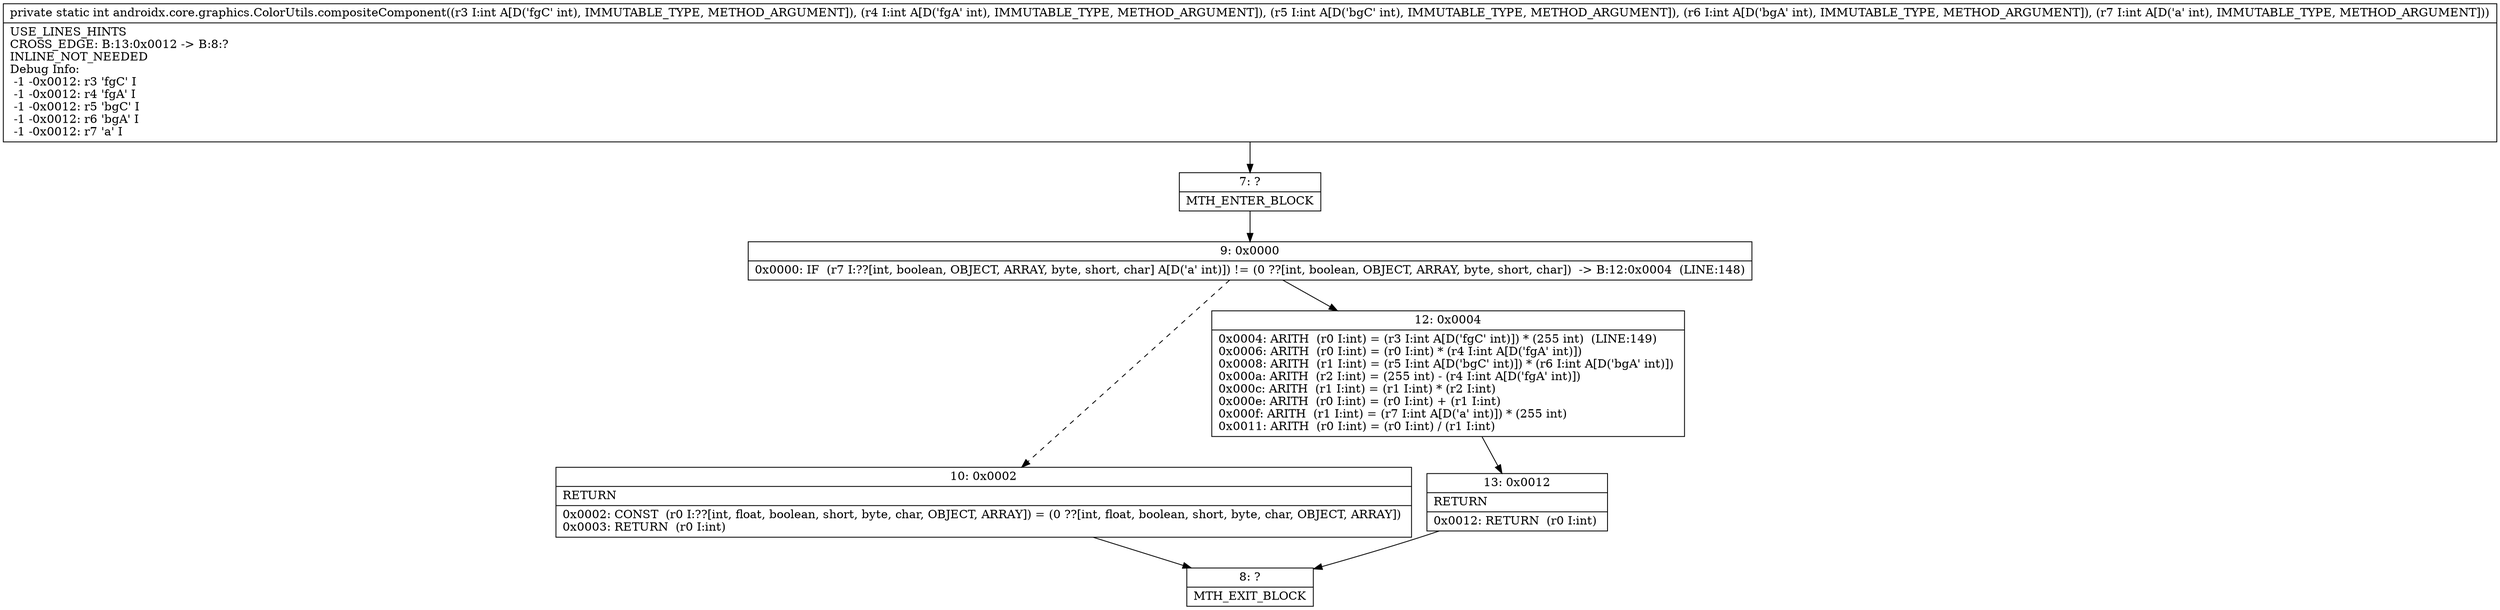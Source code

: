 digraph "CFG forandroidx.core.graphics.ColorUtils.compositeComponent(IIIII)I" {
Node_7 [shape=record,label="{7\:\ ?|MTH_ENTER_BLOCK\l}"];
Node_9 [shape=record,label="{9\:\ 0x0000|0x0000: IF  (r7 I:??[int, boolean, OBJECT, ARRAY, byte, short, char] A[D('a' int)]) != (0 ??[int, boolean, OBJECT, ARRAY, byte, short, char])  \-\> B:12:0x0004  (LINE:148)\l}"];
Node_10 [shape=record,label="{10\:\ 0x0002|RETURN\l|0x0002: CONST  (r0 I:??[int, float, boolean, short, byte, char, OBJECT, ARRAY]) = (0 ??[int, float, boolean, short, byte, char, OBJECT, ARRAY]) \l0x0003: RETURN  (r0 I:int) \l}"];
Node_8 [shape=record,label="{8\:\ ?|MTH_EXIT_BLOCK\l}"];
Node_12 [shape=record,label="{12\:\ 0x0004|0x0004: ARITH  (r0 I:int) = (r3 I:int A[D('fgC' int)]) * (255 int)  (LINE:149)\l0x0006: ARITH  (r0 I:int) = (r0 I:int) * (r4 I:int A[D('fgA' int)]) \l0x0008: ARITH  (r1 I:int) = (r5 I:int A[D('bgC' int)]) * (r6 I:int A[D('bgA' int)]) \l0x000a: ARITH  (r2 I:int) = (255 int) \- (r4 I:int A[D('fgA' int)]) \l0x000c: ARITH  (r1 I:int) = (r1 I:int) * (r2 I:int) \l0x000e: ARITH  (r0 I:int) = (r0 I:int) + (r1 I:int) \l0x000f: ARITH  (r1 I:int) = (r7 I:int A[D('a' int)]) * (255 int) \l0x0011: ARITH  (r0 I:int) = (r0 I:int) \/ (r1 I:int) \l}"];
Node_13 [shape=record,label="{13\:\ 0x0012|RETURN\l|0x0012: RETURN  (r0 I:int) \l}"];
MethodNode[shape=record,label="{private static int androidx.core.graphics.ColorUtils.compositeComponent((r3 I:int A[D('fgC' int), IMMUTABLE_TYPE, METHOD_ARGUMENT]), (r4 I:int A[D('fgA' int), IMMUTABLE_TYPE, METHOD_ARGUMENT]), (r5 I:int A[D('bgC' int), IMMUTABLE_TYPE, METHOD_ARGUMENT]), (r6 I:int A[D('bgA' int), IMMUTABLE_TYPE, METHOD_ARGUMENT]), (r7 I:int A[D('a' int), IMMUTABLE_TYPE, METHOD_ARGUMENT]))  | USE_LINES_HINTS\lCROSS_EDGE: B:13:0x0012 \-\> B:8:?\lINLINE_NOT_NEEDED\lDebug Info:\l  \-1 \-0x0012: r3 'fgC' I\l  \-1 \-0x0012: r4 'fgA' I\l  \-1 \-0x0012: r5 'bgC' I\l  \-1 \-0x0012: r6 'bgA' I\l  \-1 \-0x0012: r7 'a' I\l}"];
MethodNode -> Node_7;Node_7 -> Node_9;
Node_9 -> Node_10[style=dashed];
Node_9 -> Node_12;
Node_10 -> Node_8;
Node_12 -> Node_13;
Node_13 -> Node_8;
}

